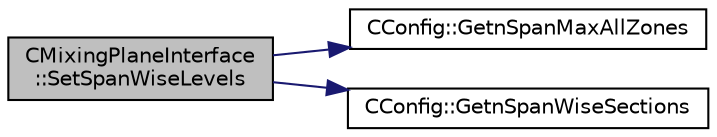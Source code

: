 digraph "CMixingPlaneInterface::SetSpanWiseLevels"
{
 // LATEX_PDF_SIZE
  edge [fontname="Helvetica",fontsize="10",labelfontname="Helvetica",labelfontsize="10"];
  node [fontname="Helvetica",fontsize="10",shape=record];
  rankdir="LR";
  Node1 [label="CMixingPlaneInterface\l::SetSpanWiseLevels",height=0.2,width=0.4,color="black", fillcolor="grey75", style="filled", fontcolor="black",tooltip="Initialize quantities for spanwise sections for interpolation."];
  Node1 -> Node2 [color="midnightblue",fontsize="10",style="solid",fontname="Helvetica"];
  Node2 [label="CConfig::GetnSpanMaxAllZones",height=0.2,width=0.4,color="black", fillcolor="white", style="filled",URL="$classCConfig.html#a03c8979b4b994e80d0928b1ec7f2726a",tooltip="number span-wise sections to compute performance for turbomachinery."];
  Node1 -> Node3 [color="midnightblue",fontsize="10",style="solid",fontname="Helvetica"];
  Node3 [label="CConfig::GetnSpanWiseSections",height=0.2,width=0.4,color="black", fillcolor="white", style="filled",URL="$classCConfig.html#a50c6d8787325e09d732ecb9c4af96e93",tooltip="number span-wise sections to compute 3D BC and performance for turbomachinery."];
}
